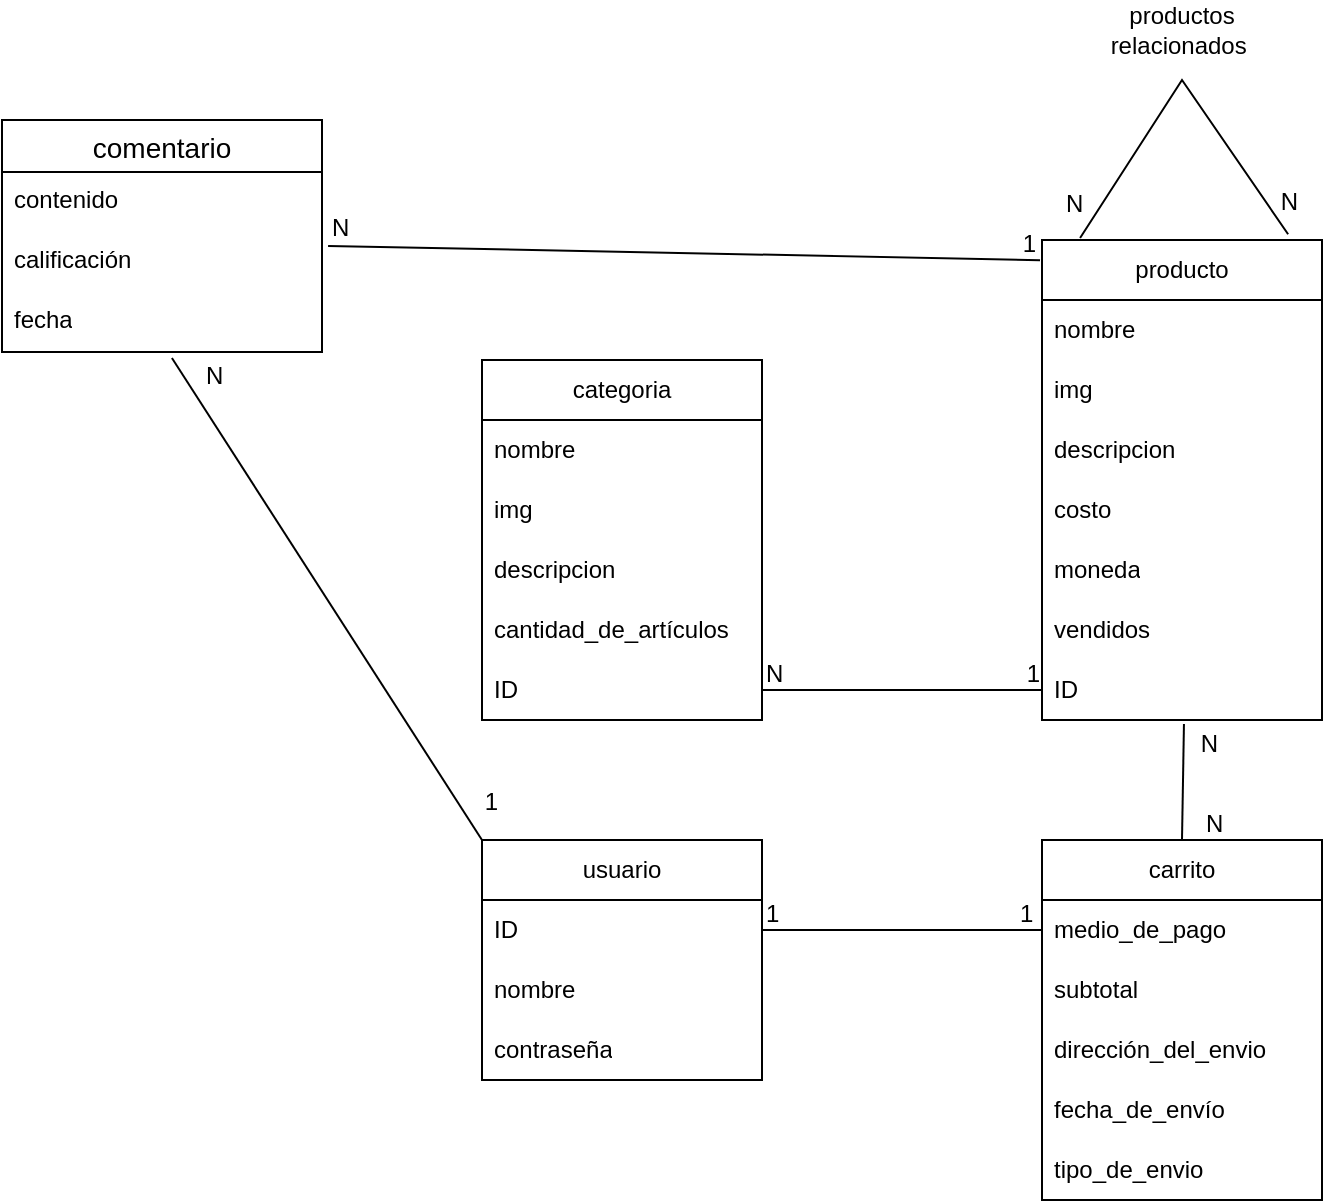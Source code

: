 <mxfile version="21.6.8" type="device">
  <diagram name="Página-1" id="IkIq9GUv9EjntfqMfnKc">
    <mxGraphModel dx="993" dy="432" grid="1" gridSize="10" guides="1" tooltips="1" connect="1" arrows="1" fold="1" page="1" pageScale="1" pageWidth="827" pageHeight="1169" math="0" shadow="0">
      <root>
        <mxCell id="0" />
        <mxCell id="1" parent="0" />
        <mxCell id="sH8yn2e-o5A9sOrNXWSq-1" value="categoria" style="swimlane;fontStyle=0;childLayout=stackLayout;horizontal=1;startSize=30;horizontalStack=0;resizeParent=1;resizeParentMax=0;resizeLast=0;collapsible=1;marginBottom=0;whiteSpace=wrap;html=1;" parent="1" vertex="1">
          <mxGeometry x="300" y="350" width="140" height="180" as="geometry" />
        </mxCell>
        <mxCell id="sH8yn2e-o5A9sOrNXWSq-2" value="nombre" style="text;strokeColor=none;fillColor=none;align=left;verticalAlign=middle;spacingLeft=4;spacingRight=4;overflow=hidden;points=[[0,0.5],[1,0.5]];portConstraint=eastwest;rotatable=0;whiteSpace=wrap;html=1;" parent="sH8yn2e-o5A9sOrNXWSq-1" vertex="1">
          <mxGeometry y="30" width="140" height="30" as="geometry" />
        </mxCell>
        <mxCell id="sH8yn2e-o5A9sOrNXWSq-3" value="img" style="text;strokeColor=none;fillColor=none;align=left;verticalAlign=middle;spacingLeft=4;spacingRight=4;overflow=hidden;points=[[0,0.5],[1,0.5]];portConstraint=eastwest;rotatable=0;whiteSpace=wrap;html=1;" parent="sH8yn2e-o5A9sOrNXWSq-1" vertex="1">
          <mxGeometry y="60" width="140" height="30" as="geometry" />
        </mxCell>
        <mxCell id="sH8yn2e-o5A9sOrNXWSq-4" value="descripcion" style="text;strokeColor=none;fillColor=none;align=left;verticalAlign=middle;spacingLeft=4;spacingRight=4;overflow=hidden;points=[[0,0.5],[1,0.5]];portConstraint=eastwest;rotatable=0;whiteSpace=wrap;html=1;" parent="sH8yn2e-o5A9sOrNXWSq-1" vertex="1">
          <mxGeometry y="90" width="140" height="30" as="geometry" />
        </mxCell>
        <mxCell id="sH8yn2e-o5A9sOrNXWSq-13" value="cantidad_de_artículos" style="text;strokeColor=none;fillColor=none;align=left;verticalAlign=middle;spacingLeft=4;spacingRight=4;overflow=hidden;points=[[0,0.5],[1,0.5]];portConstraint=eastwest;rotatable=0;whiteSpace=wrap;html=1;" parent="sH8yn2e-o5A9sOrNXWSq-1" vertex="1">
          <mxGeometry y="120" width="140" height="30" as="geometry" />
        </mxCell>
        <mxCell id="sH8yn2e-o5A9sOrNXWSq-14" value="ID" style="text;strokeColor=none;fillColor=none;align=left;verticalAlign=middle;spacingLeft=4;spacingRight=4;overflow=hidden;points=[[0,0.5],[1,0.5]];portConstraint=eastwest;rotatable=0;whiteSpace=wrap;html=1;" parent="sH8yn2e-o5A9sOrNXWSq-1" vertex="1">
          <mxGeometry y="150" width="140" height="30" as="geometry" />
        </mxCell>
        <mxCell id="sH8yn2e-o5A9sOrNXWSq-5" value="producto" style="swimlane;fontStyle=0;childLayout=stackLayout;horizontal=1;startSize=30;horizontalStack=0;resizeParent=1;resizeParentMax=0;resizeLast=0;collapsible=1;marginBottom=0;whiteSpace=wrap;html=1;" parent="1" vertex="1">
          <mxGeometry x="580" y="290" width="140" height="240" as="geometry" />
        </mxCell>
        <mxCell id="sH8yn2e-o5A9sOrNXWSq-6" value="nombre" style="text;strokeColor=none;fillColor=none;align=left;verticalAlign=middle;spacingLeft=4;spacingRight=4;overflow=hidden;points=[[0,0.5],[1,0.5]];portConstraint=eastwest;rotatable=0;whiteSpace=wrap;html=1;" parent="sH8yn2e-o5A9sOrNXWSq-5" vertex="1">
          <mxGeometry y="30" width="140" height="30" as="geometry" />
        </mxCell>
        <mxCell id="sH8yn2e-o5A9sOrNXWSq-7" value="img" style="text;strokeColor=none;fillColor=none;align=left;verticalAlign=middle;spacingLeft=4;spacingRight=4;overflow=hidden;points=[[0,0.5],[1,0.5]];portConstraint=eastwest;rotatable=0;whiteSpace=wrap;html=1;" parent="sH8yn2e-o5A9sOrNXWSq-5" vertex="1">
          <mxGeometry y="60" width="140" height="30" as="geometry" />
        </mxCell>
        <mxCell id="sH8yn2e-o5A9sOrNXWSq-8" value="descripcion" style="text;strokeColor=none;fillColor=none;align=left;verticalAlign=middle;spacingLeft=4;spacingRight=4;overflow=hidden;points=[[0,0.5],[1,0.5]];portConstraint=eastwest;rotatable=0;whiteSpace=wrap;html=1;" parent="sH8yn2e-o5A9sOrNXWSq-5" vertex="1">
          <mxGeometry y="90" width="140" height="30" as="geometry" />
        </mxCell>
        <mxCell id="sH8yn2e-o5A9sOrNXWSq-9" value="costo" style="text;strokeColor=none;fillColor=none;align=left;verticalAlign=middle;spacingLeft=4;spacingRight=4;overflow=hidden;points=[[0,0.5],[1,0.5]];portConstraint=eastwest;rotatable=0;whiteSpace=wrap;html=1;" parent="sH8yn2e-o5A9sOrNXWSq-5" vertex="1">
          <mxGeometry y="120" width="140" height="30" as="geometry" />
        </mxCell>
        <mxCell id="sH8yn2e-o5A9sOrNXWSq-10" value="moneda" style="text;strokeColor=none;fillColor=none;align=left;verticalAlign=middle;spacingLeft=4;spacingRight=4;overflow=hidden;points=[[0,0.5],[1,0.5]];portConstraint=eastwest;rotatable=0;whiteSpace=wrap;html=1;" parent="sH8yn2e-o5A9sOrNXWSq-5" vertex="1">
          <mxGeometry y="150" width="140" height="30" as="geometry" />
        </mxCell>
        <mxCell id="sH8yn2e-o5A9sOrNXWSq-11" value="vendidos" style="text;strokeColor=none;fillColor=none;align=left;verticalAlign=middle;spacingLeft=4;spacingRight=4;overflow=hidden;points=[[0,0.5],[1,0.5]];portConstraint=eastwest;rotatable=0;whiteSpace=wrap;html=1;" parent="sH8yn2e-o5A9sOrNXWSq-5" vertex="1">
          <mxGeometry y="180" width="140" height="30" as="geometry" />
        </mxCell>
        <mxCell id="sH8yn2e-o5A9sOrNXWSq-12" value="ID" style="text;strokeColor=none;fillColor=none;align=left;verticalAlign=middle;spacingLeft=4;spacingRight=4;overflow=hidden;points=[[0,0.5],[1,0.5]];portConstraint=eastwest;rotatable=0;whiteSpace=wrap;html=1;" parent="sH8yn2e-o5A9sOrNXWSq-5" vertex="1">
          <mxGeometry y="210" width="140" height="30" as="geometry" />
        </mxCell>
        <mxCell id="sH8yn2e-o5A9sOrNXWSq-22" value="" style="endArrow=none;html=1;rounded=0;" parent="1" source="sH8yn2e-o5A9sOrNXWSq-14" target="sH8yn2e-o5A9sOrNXWSq-12" edge="1">
          <mxGeometry relative="1" as="geometry">
            <mxPoint x="420" y="500" as="sourcePoint" />
            <mxPoint x="580" y="500" as="targetPoint" />
          </mxGeometry>
        </mxCell>
        <mxCell id="sH8yn2e-o5A9sOrNXWSq-23" value="N" style="resizable=0;html=1;whiteSpace=wrap;align=left;verticalAlign=bottom;" parent="sH8yn2e-o5A9sOrNXWSq-22" connectable="0" vertex="1">
          <mxGeometry x="-1" relative="1" as="geometry" />
        </mxCell>
        <mxCell id="sH8yn2e-o5A9sOrNXWSq-24" value="1" style="resizable=0;html=1;whiteSpace=wrap;align=right;verticalAlign=bottom;" parent="sH8yn2e-o5A9sOrNXWSq-22" connectable="0" vertex="1">
          <mxGeometry x="1" relative="1" as="geometry" />
        </mxCell>
        <mxCell id="I7QcDZDg4spp3pXIW1qy-1" value="usuario" style="swimlane;fontStyle=0;childLayout=stackLayout;horizontal=1;startSize=30;horizontalStack=0;resizeParent=1;resizeParentMax=0;resizeLast=0;collapsible=1;marginBottom=0;whiteSpace=wrap;html=1;" parent="1" vertex="1">
          <mxGeometry x="300" y="590" width="140" height="120" as="geometry" />
        </mxCell>
        <mxCell id="I7QcDZDg4spp3pXIW1qy-2" value="ID" style="text;strokeColor=none;fillColor=none;align=left;verticalAlign=middle;spacingLeft=4;spacingRight=4;overflow=hidden;points=[[0,0.5],[1,0.5]];portConstraint=eastwest;rotatable=0;whiteSpace=wrap;html=1;" parent="I7QcDZDg4spp3pXIW1qy-1" vertex="1">
          <mxGeometry y="30" width="140" height="30" as="geometry" />
        </mxCell>
        <mxCell id="I7QcDZDg4spp3pXIW1qy-3" value="nombre" style="text;strokeColor=none;fillColor=none;align=left;verticalAlign=middle;spacingLeft=4;spacingRight=4;overflow=hidden;points=[[0,0.5],[1,0.5]];portConstraint=eastwest;rotatable=0;whiteSpace=wrap;html=1;" parent="I7QcDZDg4spp3pXIW1qy-1" vertex="1">
          <mxGeometry y="60" width="140" height="30" as="geometry" />
        </mxCell>
        <mxCell id="I7QcDZDg4spp3pXIW1qy-4" value="contraseña" style="text;strokeColor=none;fillColor=none;align=left;verticalAlign=middle;spacingLeft=4;spacingRight=4;overflow=hidden;points=[[0,0.5],[1,0.5]];portConstraint=eastwest;rotatable=0;whiteSpace=wrap;html=1;" parent="I7QcDZDg4spp3pXIW1qy-1" vertex="1">
          <mxGeometry y="90" width="140" height="30" as="geometry" />
        </mxCell>
        <mxCell id="I7QcDZDg4spp3pXIW1qy-5" value="carrito" style="swimlane;fontStyle=0;childLayout=stackLayout;horizontal=1;startSize=30;horizontalStack=0;resizeParent=1;resizeParentMax=0;resizeLast=0;collapsible=1;marginBottom=0;whiteSpace=wrap;html=1;" parent="1" vertex="1">
          <mxGeometry x="580" y="590" width="140" height="180" as="geometry" />
        </mxCell>
        <mxCell id="I7QcDZDg4spp3pXIW1qy-6" value="medio_de_pago" style="text;strokeColor=none;fillColor=none;align=left;verticalAlign=middle;spacingLeft=4;spacingRight=4;overflow=hidden;points=[[0,0.5],[1,0.5]];portConstraint=eastwest;rotatable=0;whiteSpace=wrap;html=1;" parent="I7QcDZDg4spp3pXIW1qy-5" vertex="1">
          <mxGeometry y="30" width="140" height="30" as="geometry" />
        </mxCell>
        <mxCell id="I7QcDZDg4spp3pXIW1qy-21" value="subtotal" style="text;strokeColor=none;fillColor=none;align=left;verticalAlign=middle;spacingLeft=4;spacingRight=4;overflow=hidden;points=[[0,0.5],[1,0.5]];portConstraint=eastwest;rotatable=0;whiteSpace=wrap;html=1;" parent="I7QcDZDg4spp3pXIW1qy-5" vertex="1">
          <mxGeometry y="60" width="140" height="30" as="geometry" />
        </mxCell>
        <mxCell id="I7QcDZDg4spp3pXIW1qy-22" value="dirección_del_envio" style="text;strokeColor=none;fillColor=none;align=left;verticalAlign=middle;spacingLeft=4;spacingRight=4;overflow=hidden;points=[[0,0.5],[1,0.5]];portConstraint=eastwest;rotatable=0;whiteSpace=wrap;html=1;" parent="I7QcDZDg4spp3pXIW1qy-5" vertex="1">
          <mxGeometry y="90" width="140" height="30" as="geometry" />
        </mxCell>
        <mxCell id="I7QcDZDg4spp3pXIW1qy-23" value="fecha_de_envío" style="text;strokeColor=none;fillColor=none;align=left;verticalAlign=middle;spacingLeft=4;spacingRight=4;overflow=hidden;points=[[0,0.5],[1,0.5]];portConstraint=eastwest;rotatable=0;whiteSpace=wrap;html=1;" parent="I7QcDZDg4spp3pXIW1qy-5" vertex="1">
          <mxGeometry y="120" width="140" height="30" as="geometry" />
        </mxCell>
        <mxCell id="I7QcDZDg4spp3pXIW1qy-24" value="tipo_de_envio" style="text;strokeColor=none;fillColor=none;align=left;verticalAlign=middle;spacingLeft=4;spacingRight=4;overflow=hidden;points=[[0,0.5],[1,0.5]];portConstraint=eastwest;rotatable=0;whiteSpace=wrap;html=1;" parent="I7QcDZDg4spp3pXIW1qy-5" vertex="1">
          <mxGeometry y="150" width="140" height="30" as="geometry" />
        </mxCell>
        <mxCell id="I7QcDZDg4spp3pXIW1qy-15" value="" style="endArrow=none;html=1;rounded=0;entryX=0;entryY=0.5;entryDx=0;entryDy=0;exitX=1;exitY=0.5;exitDx=0;exitDy=0;" parent="1" source="I7QcDZDg4spp3pXIW1qy-2" target="I7QcDZDg4spp3pXIW1qy-6" edge="1">
          <mxGeometry relative="1" as="geometry">
            <mxPoint x="440" y="690" as="sourcePoint" />
            <mxPoint x="600" y="690" as="targetPoint" />
          </mxGeometry>
        </mxCell>
        <mxCell id="I7QcDZDg4spp3pXIW1qy-16" value="1" style="resizable=0;html=1;whiteSpace=wrap;align=left;verticalAlign=bottom;" parent="I7QcDZDg4spp3pXIW1qy-15" connectable="0" vertex="1">
          <mxGeometry x="-1" relative="1" as="geometry" />
        </mxCell>
        <mxCell id="I7QcDZDg4spp3pXIW1qy-17" value="1&amp;nbsp; &amp;nbsp;" style="resizable=0;html=1;whiteSpace=wrap;align=right;verticalAlign=bottom;" parent="I7QcDZDg4spp3pXIW1qy-15" connectable="0" vertex="1">
          <mxGeometry x="1" relative="1" as="geometry">
            <mxPoint y="15" as="offset" />
          </mxGeometry>
        </mxCell>
        <mxCell id="I7QcDZDg4spp3pXIW1qy-18" value="" style="endArrow=none;html=1;rounded=0;entryX=0.507;entryY=1.067;entryDx=0;entryDy=0;entryPerimeter=0;exitX=0.5;exitY=0;exitDx=0;exitDy=0;" parent="1" source="I7QcDZDg4spp3pXIW1qy-5" target="sH8yn2e-o5A9sOrNXWSq-12" edge="1">
          <mxGeometry relative="1" as="geometry">
            <mxPoint x="600" y="570" as="sourcePoint" />
            <mxPoint x="760" y="570" as="targetPoint" />
          </mxGeometry>
        </mxCell>
        <mxCell id="I7QcDZDg4spp3pXIW1qy-19" value="N" style="resizable=0;html=1;whiteSpace=wrap;align=left;verticalAlign=bottom;" parent="I7QcDZDg4spp3pXIW1qy-18" connectable="0" vertex="1">
          <mxGeometry x="-1" relative="1" as="geometry">
            <mxPoint x="10" as="offset" />
          </mxGeometry>
        </mxCell>
        <mxCell id="I7QcDZDg4spp3pXIW1qy-20" value="N" style="resizable=0;html=1;whiteSpace=wrap;align=right;verticalAlign=bottom;" parent="I7QcDZDg4spp3pXIW1qy-18" connectable="0" vertex="1">
          <mxGeometry x="1" relative="1" as="geometry">
            <mxPoint x="19" y="18" as="offset" />
          </mxGeometry>
        </mxCell>
        <mxCell id="I7QcDZDg4spp3pXIW1qy-26" value="comentario" style="swimlane;fontStyle=0;childLayout=stackLayout;horizontal=1;startSize=26;horizontalStack=0;resizeParent=1;resizeParentMax=0;resizeLast=0;collapsible=1;marginBottom=0;align=center;fontSize=14;" parent="1" vertex="1">
          <mxGeometry x="60" y="230" width="160" height="116" as="geometry" />
        </mxCell>
        <mxCell id="I7QcDZDg4spp3pXIW1qy-27" value="contenido" style="text;strokeColor=none;fillColor=none;spacingLeft=4;spacingRight=4;overflow=hidden;rotatable=0;points=[[0,0.5],[1,0.5]];portConstraint=eastwest;fontSize=12;whiteSpace=wrap;html=1;" parent="I7QcDZDg4spp3pXIW1qy-26" vertex="1">
          <mxGeometry y="26" width="160" height="30" as="geometry" />
        </mxCell>
        <mxCell id="I7QcDZDg4spp3pXIW1qy-28" value="calificación" style="text;strokeColor=none;fillColor=none;spacingLeft=4;spacingRight=4;overflow=hidden;rotatable=0;points=[[0,0.5],[1,0.5]];portConstraint=eastwest;fontSize=12;whiteSpace=wrap;html=1;" parent="I7QcDZDg4spp3pXIW1qy-26" vertex="1">
          <mxGeometry y="56" width="160" height="30" as="geometry" />
        </mxCell>
        <mxCell id="I7QcDZDg4spp3pXIW1qy-29" value="fecha" style="text;strokeColor=none;fillColor=none;spacingLeft=4;spacingRight=4;overflow=hidden;rotatable=0;points=[[0,0.5],[1,0.5]];portConstraint=eastwest;fontSize=12;whiteSpace=wrap;html=1;" parent="I7QcDZDg4spp3pXIW1qy-26" vertex="1">
          <mxGeometry y="86" width="160" height="30" as="geometry" />
        </mxCell>
        <mxCell id="I7QcDZDg4spp3pXIW1qy-30" value="" style="endArrow=none;html=1;rounded=0;exitX=1.019;exitY=0.233;exitDx=0;exitDy=0;exitPerimeter=0;entryX=-0.007;entryY=0.042;entryDx=0;entryDy=0;entryPerimeter=0;" parent="1" source="I7QcDZDg4spp3pXIW1qy-28" target="sH8yn2e-o5A9sOrNXWSq-5" edge="1">
          <mxGeometry relative="1" as="geometry">
            <mxPoint x="260" y="290" as="sourcePoint" />
            <mxPoint x="420" y="290" as="targetPoint" />
          </mxGeometry>
        </mxCell>
        <mxCell id="I7QcDZDg4spp3pXIW1qy-31" value="N" style="resizable=0;html=1;whiteSpace=wrap;align=left;verticalAlign=bottom;" parent="I7QcDZDg4spp3pXIW1qy-30" connectable="0" vertex="1">
          <mxGeometry x="-1" relative="1" as="geometry" />
        </mxCell>
        <mxCell id="I7QcDZDg4spp3pXIW1qy-32" value="1" style="resizable=0;html=1;whiteSpace=wrap;align=right;verticalAlign=bottom;" parent="I7QcDZDg4spp3pXIW1qy-30" connectable="0" vertex="1">
          <mxGeometry x="1" relative="1" as="geometry" />
        </mxCell>
        <mxCell id="I7QcDZDg4spp3pXIW1qy-33" value="" style="endArrow=none;html=1;rounded=0;exitX=0.531;exitY=1.1;exitDx=0;exitDy=0;exitPerimeter=0;entryX=0;entryY=0;entryDx=0;entryDy=0;" parent="1" source="I7QcDZDg4spp3pXIW1qy-29" target="I7QcDZDg4spp3pXIW1qy-1" edge="1">
          <mxGeometry relative="1" as="geometry">
            <mxPoint x="70" y="420" as="sourcePoint" />
            <mxPoint x="230" y="420" as="targetPoint" />
          </mxGeometry>
        </mxCell>
        <mxCell id="I7QcDZDg4spp3pXIW1qy-34" value="N" style="resizable=0;html=1;whiteSpace=wrap;align=left;verticalAlign=bottom;" parent="I7QcDZDg4spp3pXIW1qy-33" connectable="0" vertex="1">
          <mxGeometry x="-1" relative="1" as="geometry">
            <mxPoint x="15" y="17" as="offset" />
          </mxGeometry>
        </mxCell>
        <mxCell id="I7QcDZDg4spp3pXIW1qy-35" value="1" style="resizable=0;html=1;whiteSpace=wrap;align=right;verticalAlign=bottom;" parent="I7QcDZDg4spp3pXIW1qy-33" connectable="0" vertex="1">
          <mxGeometry x="1" relative="1" as="geometry">
            <mxPoint x="10" y="-10" as="offset" />
          </mxGeometry>
        </mxCell>
        <mxCell id="I7QcDZDg4spp3pXIW1qy-40" value="" style="endArrow=none;html=1;rounded=0;entryX=0.879;entryY=-0.012;entryDx=0;entryDy=0;entryPerimeter=0;exitX=0.136;exitY=-0.004;exitDx=0;exitDy=0;exitPerimeter=0;" parent="1" source="sH8yn2e-o5A9sOrNXWSq-5" target="sH8yn2e-o5A9sOrNXWSq-5" edge="1">
          <mxGeometry relative="1" as="geometry">
            <mxPoint x="560" y="270" as="sourcePoint" />
            <mxPoint x="720" y="270" as="targetPoint" />
            <Array as="points">
              <mxPoint x="650" y="210" />
            </Array>
          </mxGeometry>
        </mxCell>
        <mxCell id="I7QcDZDg4spp3pXIW1qy-41" value="N" style="resizable=0;html=1;whiteSpace=wrap;align=left;verticalAlign=bottom;" parent="I7QcDZDg4spp3pXIW1qy-40" connectable="0" vertex="1">
          <mxGeometry x="-1" relative="1" as="geometry">
            <mxPoint x="-9" y="-9" as="offset" />
          </mxGeometry>
        </mxCell>
        <mxCell id="I7QcDZDg4spp3pXIW1qy-42" value="N" style="resizable=0;html=1;whiteSpace=wrap;align=right;verticalAlign=bottom;" parent="I7QcDZDg4spp3pXIW1qy-40" connectable="0" vertex="1">
          <mxGeometry x="1" relative="1" as="geometry">
            <mxPoint x="7" y="-7" as="offset" />
          </mxGeometry>
        </mxCell>
        <mxCell id="I7QcDZDg4spp3pXIW1qy-43" value="productos relacionados&amp;nbsp;" style="text;html=1;strokeColor=none;fillColor=none;align=center;verticalAlign=middle;whiteSpace=wrap;rounded=0;" parent="1" vertex="1">
          <mxGeometry x="620" y="170" width="60" height="30" as="geometry" />
        </mxCell>
      </root>
    </mxGraphModel>
  </diagram>
</mxfile>
